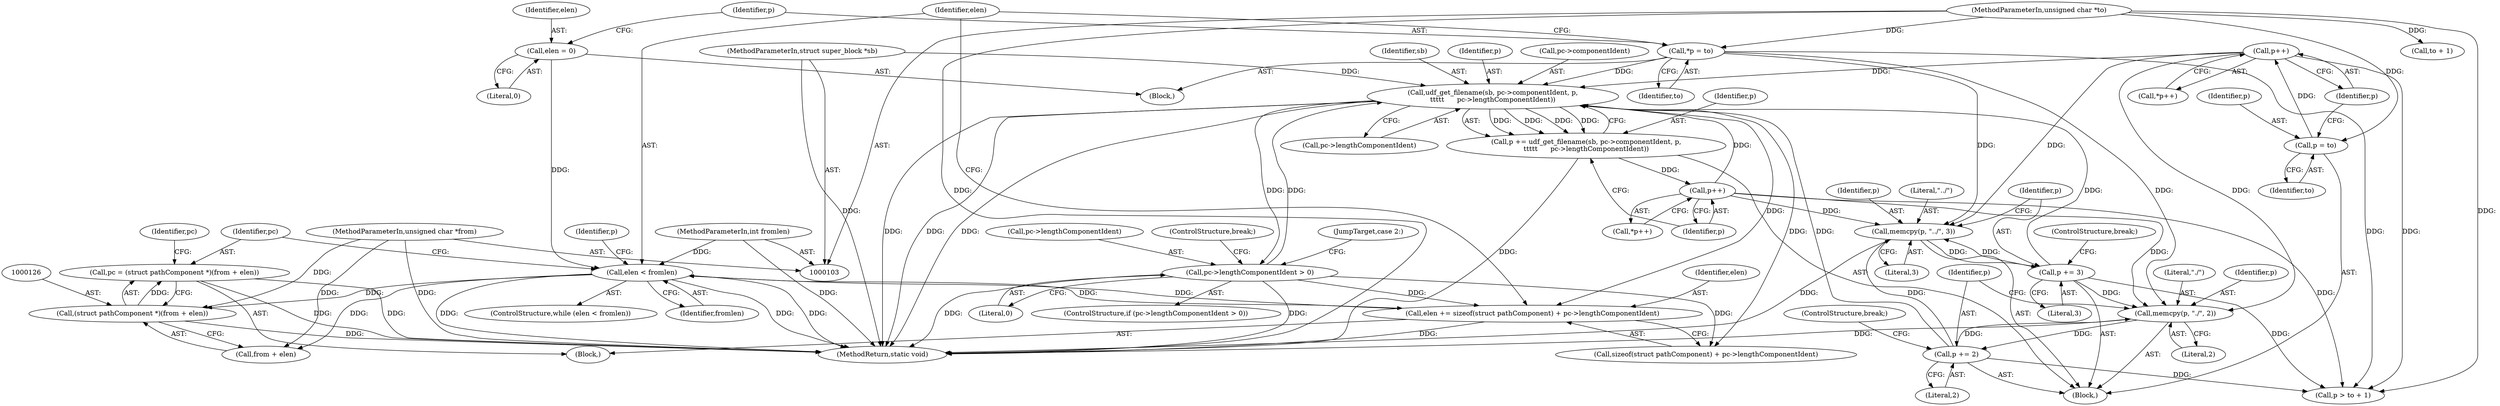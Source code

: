 digraph "1_linux_0e5cc9a40ada6046e6bc3bdfcd0c0d7e4b706b14_1@integer" {
"1000123" [label="(Call,pc = (struct pathComponent *)(from + elen))"];
"1000125" [label="(Call,(struct pathComponent *)(from + elen))"];
"1000105" [label="(MethodParameterIn,unsigned char *from)"];
"1000119" [label="(Call,elen < fromlen)"];
"1000189" [label="(Call,elen += sizeof(struct pathComponent) + pc->lengthComponentIdent)"];
"1000174" [label="(Call,udf_get_filename(sb, pc->componentIdent, p,\n\t\t\t\t\t      pc->lengthComponentIdent))"];
"1000104" [label="(MethodParameterIn,struct super_block *sb)"];
"1000158" [label="(Call,p += 3)"];
"1000154" [label="(Call,memcpy(p, \"../\", 3))"];
"1000149" [label="(Call,p++)"];
"1000144" [label="(Call,p = to)"];
"1000107" [label="(MethodParameterIn,unsigned char *to)"];
"1000115" [label="(Call,*p = to)"];
"1000167" [label="(Call,p += 2)"];
"1000163" [label="(Call,memcpy(p, \"./\", 2))"];
"1000185" [label="(Call,p++)"];
"1000172" [label="(Call,p += udf_get_filename(sb, pc->componentIdent, p,\n\t\t\t\t\t      pc->lengthComponentIdent))"];
"1000137" [label="(Call,pc->lengthComponentIdent > 0)"];
"1000111" [label="(Call,elen = 0)"];
"1000106" [label="(MethodParameterIn,int fromlen)"];
"1000166" [label="(Literal,2)"];
"1000175" [label="(Identifier,sb)"];
"1000198" [label="(Call,p > to + 1)"];
"1000122" [label="(Block,)"];
"1000191" [label="(Call,sizeof(struct pathComponent) + pc->lengthComponentIdent)"];
"1000186" [label="(Identifier,p)"];
"1000137" [label="(Call,pc->lengthComponentIdent > 0)"];
"1000143" [label="(JumpTarget,case 2:)"];
"1000167" [label="(Call,p += 2)"];
"1000215" [label="(MethodReturn,static void)"];
"1000180" [label="(Call,pc->lengthComponentIdent)"];
"1000157" [label="(Literal,3)"];
"1000155" [label="(Identifier,p)"];
"1000104" [label="(MethodParameterIn,struct super_block *sb)"];
"1000111" [label="(Call,elen = 0)"];
"1000117" [label="(Identifier,to)"];
"1000141" [label="(Literal,0)"];
"1000165" [label="(Literal,\"./\")"];
"1000189" [label="(Call,elen += sizeof(struct pathComponent) + pc->lengthComponentIdent)"];
"1000113" [label="(Literal,0)"];
"1000120" [label="(Identifier,elen)"];
"1000190" [label="(Identifier,elen)"];
"1000161" [label="(ControlStructure,break;)"];
"1000156" [label="(Literal,\"../\")"];
"1000164" [label="(Identifier,p)"];
"1000119" [label="(Call,elen < fromlen)"];
"1000118" [label="(ControlStructure,while (elen < fromlen))"];
"1000184" [label="(Call,*p++)"];
"1000148" [label="(Call,*p++)"];
"1000160" [label="(Literal,3)"];
"1000108" [label="(Block,)"];
"1000169" [label="(Literal,2)"];
"1000136" [label="(ControlStructure,if (pc->lengthComponentIdent > 0))"];
"1000200" [label="(Call,to + 1)"];
"1000138" [label="(Call,pc->lengthComponentIdent)"];
"1000146" [label="(Identifier,to)"];
"1000124" [label="(Identifier,pc)"];
"1000107" [label="(MethodParameterIn,unsigned char *to)"];
"1000159" [label="(Identifier,p)"];
"1000125" [label="(Call,(struct pathComponent *)(from + elen))"];
"1000127" [label="(Call,from + elen)"];
"1000142" [label="(ControlStructure,break;)"];
"1000112" [label="(Identifier,elen)"];
"1000168" [label="(Identifier,p)"];
"1000163" [label="(Call,memcpy(p, \"./\", 2))"];
"1000106" [label="(MethodParameterIn,int fromlen)"];
"1000149" [label="(Call,p++)"];
"1000116" [label="(Identifier,p)"];
"1000115" [label="(Call,*p = to)"];
"1000154" [label="(Call,memcpy(p, \"../\", 3))"];
"1000179" [label="(Identifier,p)"];
"1000176" [label="(Call,pc->componentIdent)"];
"1000134" [label="(Block,)"];
"1000132" [label="(Identifier,pc)"];
"1000174" [label="(Call,udf_get_filename(sb, pc->componentIdent, p,\n\t\t\t\t\t      pc->lengthComponentIdent))"];
"1000170" [label="(ControlStructure,break;)"];
"1000145" [label="(Identifier,p)"];
"1000173" [label="(Identifier,p)"];
"1000105" [label="(MethodParameterIn,unsigned char *from)"];
"1000150" [label="(Identifier,p)"];
"1000172" [label="(Call,p += udf_get_filename(sb, pc->componentIdent, p,\n\t\t\t\t\t      pc->lengthComponentIdent))"];
"1000158" [label="(Call,p += 3)"];
"1000199" [label="(Identifier,p)"];
"1000185" [label="(Call,p++)"];
"1000121" [label="(Identifier,fromlen)"];
"1000123" [label="(Call,pc = (struct pathComponent *)(from + elen))"];
"1000144" [label="(Call,p = to)"];
"1000123" -> "1000122"  [label="AST: "];
"1000123" -> "1000125"  [label="CFG: "];
"1000124" -> "1000123"  [label="AST: "];
"1000125" -> "1000123"  [label="AST: "];
"1000132" -> "1000123"  [label="CFG: "];
"1000123" -> "1000215"  [label="DDG: "];
"1000123" -> "1000215"  [label="DDG: "];
"1000125" -> "1000123"  [label="DDG: "];
"1000125" -> "1000127"  [label="CFG: "];
"1000126" -> "1000125"  [label="AST: "];
"1000127" -> "1000125"  [label="AST: "];
"1000125" -> "1000215"  [label="DDG: "];
"1000105" -> "1000125"  [label="DDG: "];
"1000119" -> "1000125"  [label="DDG: "];
"1000105" -> "1000103"  [label="AST: "];
"1000105" -> "1000215"  [label="DDG: "];
"1000105" -> "1000127"  [label="DDG: "];
"1000119" -> "1000118"  [label="AST: "];
"1000119" -> "1000121"  [label="CFG: "];
"1000120" -> "1000119"  [label="AST: "];
"1000121" -> "1000119"  [label="AST: "];
"1000124" -> "1000119"  [label="CFG: "];
"1000199" -> "1000119"  [label="CFG: "];
"1000119" -> "1000215"  [label="DDG: "];
"1000119" -> "1000215"  [label="DDG: "];
"1000119" -> "1000215"  [label="DDG: "];
"1000189" -> "1000119"  [label="DDG: "];
"1000111" -> "1000119"  [label="DDG: "];
"1000106" -> "1000119"  [label="DDG: "];
"1000119" -> "1000127"  [label="DDG: "];
"1000119" -> "1000189"  [label="DDG: "];
"1000189" -> "1000122"  [label="AST: "];
"1000189" -> "1000191"  [label="CFG: "];
"1000190" -> "1000189"  [label="AST: "];
"1000191" -> "1000189"  [label="AST: "];
"1000120" -> "1000189"  [label="CFG: "];
"1000189" -> "1000215"  [label="DDG: "];
"1000174" -> "1000189"  [label="DDG: "];
"1000137" -> "1000189"  [label="DDG: "];
"1000174" -> "1000172"  [label="AST: "];
"1000174" -> "1000180"  [label="CFG: "];
"1000175" -> "1000174"  [label="AST: "];
"1000176" -> "1000174"  [label="AST: "];
"1000179" -> "1000174"  [label="AST: "];
"1000180" -> "1000174"  [label="AST: "];
"1000172" -> "1000174"  [label="CFG: "];
"1000174" -> "1000215"  [label="DDG: "];
"1000174" -> "1000215"  [label="DDG: "];
"1000174" -> "1000215"  [label="DDG: "];
"1000174" -> "1000137"  [label="DDG: "];
"1000174" -> "1000172"  [label="DDG: "];
"1000174" -> "1000172"  [label="DDG: "];
"1000174" -> "1000172"  [label="DDG: "];
"1000174" -> "1000172"  [label="DDG: "];
"1000104" -> "1000174"  [label="DDG: "];
"1000158" -> "1000174"  [label="DDG: "];
"1000149" -> "1000174"  [label="DDG: "];
"1000115" -> "1000174"  [label="DDG: "];
"1000167" -> "1000174"  [label="DDG: "];
"1000185" -> "1000174"  [label="DDG: "];
"1000137" -> "1000174"  [label="DDG: "];
"1000174" -> "1000191"  [label="DDG: "];
"1000104" -> "1000103"  [label="AST: "];
"1000104" -> "1000215"  [label="DDG: "];
"1000158" -> "1000134"  [label="AST: "];
"1000158" -> "1000160"  [label="CFG: "];
"1000159" -> "1000158"  [label="AST: "];
"1000160" -> "1000158"  [label="AST: "];
"1000161" -> "1000158"  [label="CFG: "];
"1000158" -> "1000154"  [label="DDG: "];
"1000154" -> "1000158"  [label="DDG: "];
"1000158" -> "1000163"  [label="DDG: "];
"1000158" -> "1000198"  [label="DDG: "];
"1000154" -> "1000134"  [label="AST: "];
"1000154" -> "1000157"  [label="CFG: "];
"1000155" -> "1000154"  [label="AST: "];
"1000156" -> "1000154"  [label="AST: "];
"1000157" -> "1000154"  [label="AST: "];
"1000159" -> "1000154"  [label="CFG: "];
"1000154" -> "1000215"  [label="DDG: "];
"1000149" -> "1000154"  [label="DDG: "];
"1000115" -> "1000154"  [label="DDG: "];
"1000167" -> "1000154"  [label="DDG: "];
"1000185" -> "1000154"  [label="DDG: "];
"1000149" -> "1000148"  [label="AST: "];
"1000149" -> "1000150"  [label="CFG: "];
"1000150" -> "1000149"  [label="AST: "];
"1000148" -> "1000149"  [label="CFG: "];
"1000144" -> "1000149"  [label="DDG: "];
"1000149" -> "1000163"  [label="DDG: "];
"1000149" -> "1000198"  [label="DDG: "];
"1000144" -> "1000134"  [label="AST: "];
"1000144" -> "1000146"  [label="CFG: "];
"1000145" -> "1000144"  [label="AST: "];
"1000146" -> "1000144"  [label="AST: "];
"1000150" -> "1000144"  [label="CFG: "];
"1000107" -> "1000144"  [label="DDG: "];
"1000107" -> "1000103"  [label="AST: "];
"1000107" -> "1000215"  [label="DDG: "];
"1000107" -> "1000115"  [label="DDG: "];
"1000107" -> "1000198"  [label="DDG: "];
"1000107" -> "1000200"  [label="DDG: "];
"1000115" -> "1000108"  [label="AST: "];
"1000115" -> "1000117"  [label="CFG: "];
"1000116" -> "1000115"  [label="AST: "];
"1000117" -> "1000115"  [label="AST: "];
"1000120" -> "1000115"  [label="CFG: "];
"1000115" -> "1000163"  [label="DDG: "];
"1000115" -> "1000198"  [label="DDG: "];
"1000167" -> "1000134"  [label="AST: "];
"1000167" -> "1000169"  [label="CFG: "];
"1000168" -> "1000167"  [label="AST: "];
"1000169" -> "1000167"  [label="AST: "];
"1000170" -> "1000167"  [label="CFG: "];
"1000167" -> "1000163"  [label="DDG: "];
"1000163" -> "1000167"  [label="DDG: "];
"1000167" -> "1000198"  [label="DDG: "];
"1000163" -> "1000134"  [label="AST: "];
"1000163" -> "1000166"  [label="CFG: "];
"1000164" -> "1000163"  [label="AST: "];
"1000165" -> "1000163"  [label="AST: "];
"1000166" -> "1000163"  [label="AST: "];
"1000168" -> "1000163"  [label="CFG: "];
"1000163" -> "1000215"  [label="DDG: "];
"1000185" -> "1000163"  [label="DDG: "];
"1000185" -> "1000184"  [label="AST: "];
"1000185" -> "1000186"  [label="CFG: "];
"1000186" -> "1000185"  [label="AST: "];
"1000184" -> "1000185"  [label="CFG: "];
"1000172" -> "1000185"  [label="DDG: "];
"1000185" -> "1000198"  [label="DDG: "];
"1000172" -> "1000134"  [label="AST: "];
"1000173" -> "1000172"  [label="AST: "];
"1000186" -> "1000172"  [label="CFG: "];
"1000172" -> "1000215"  [label="DDG: "];
"1000137" -> "1000136"  [label="AST: "];
"1000137" -> "1000141"  [label="CFG: "];
"1000138" -> "1000137"  [label="AST: "];
"1000141" -> "1000137"  [label="AST: "];
"1000142" -> "1000137"  [label="CFG: "];
"1000143" -> "1000137"  [label="CFG: "];
"1000137" -> "1000215"  [label="DDG: "];
"1000137" -> "1000215"  [label="DDG: "];
"1000137" -> "1000191"  [label="DDG: "];
"1000111" -> "1000108"  [label="AST: "];
"1000111" -> "1000113"  [label="CFG: "];
"1000112" -> "1000111"  [label="AST: "];
"1000113" -> "1000111"  [label="AST: "];
"1000116" -> "1000111"  [label="CFG: "];
"1000106" -> "1000103"  [label="AST: "];
"1000106" -> "1000215"  [label="DDG: "];
}
